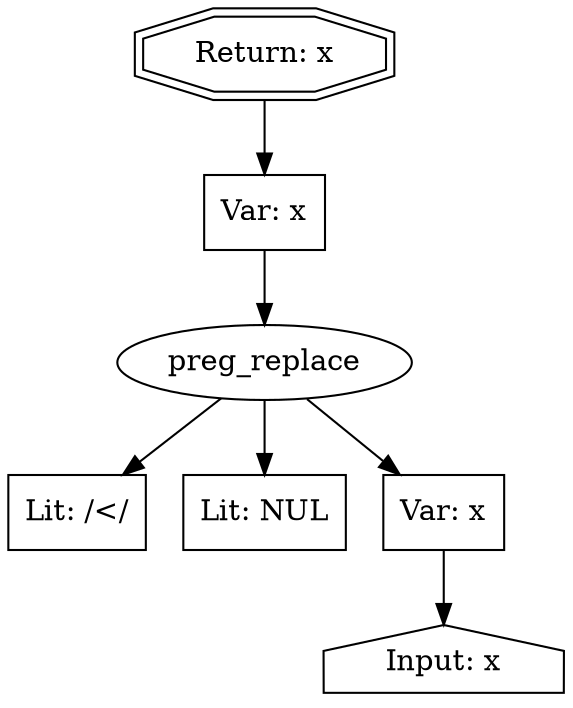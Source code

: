 digraph cfg {
  n1 [shape=doubleoctagon, label="Return: x"];
  n2 [shape=box, label="Var: x"];
  n3 [shape=ellipse, label="preg_replace"];
  n4 [shape=box, label="Lit: /</"];
  n5 [shape=box, label="Lit: NUL"];
  n6 [shape=box, label="Var: x"];
  n7 [shape=house, label="Input: x"];

  n3 -> n4;
  n3 -> n5;
  n3 -> n6;
  n2 -> n3;
  n1 -> n2;
  n6 -> n7;
}